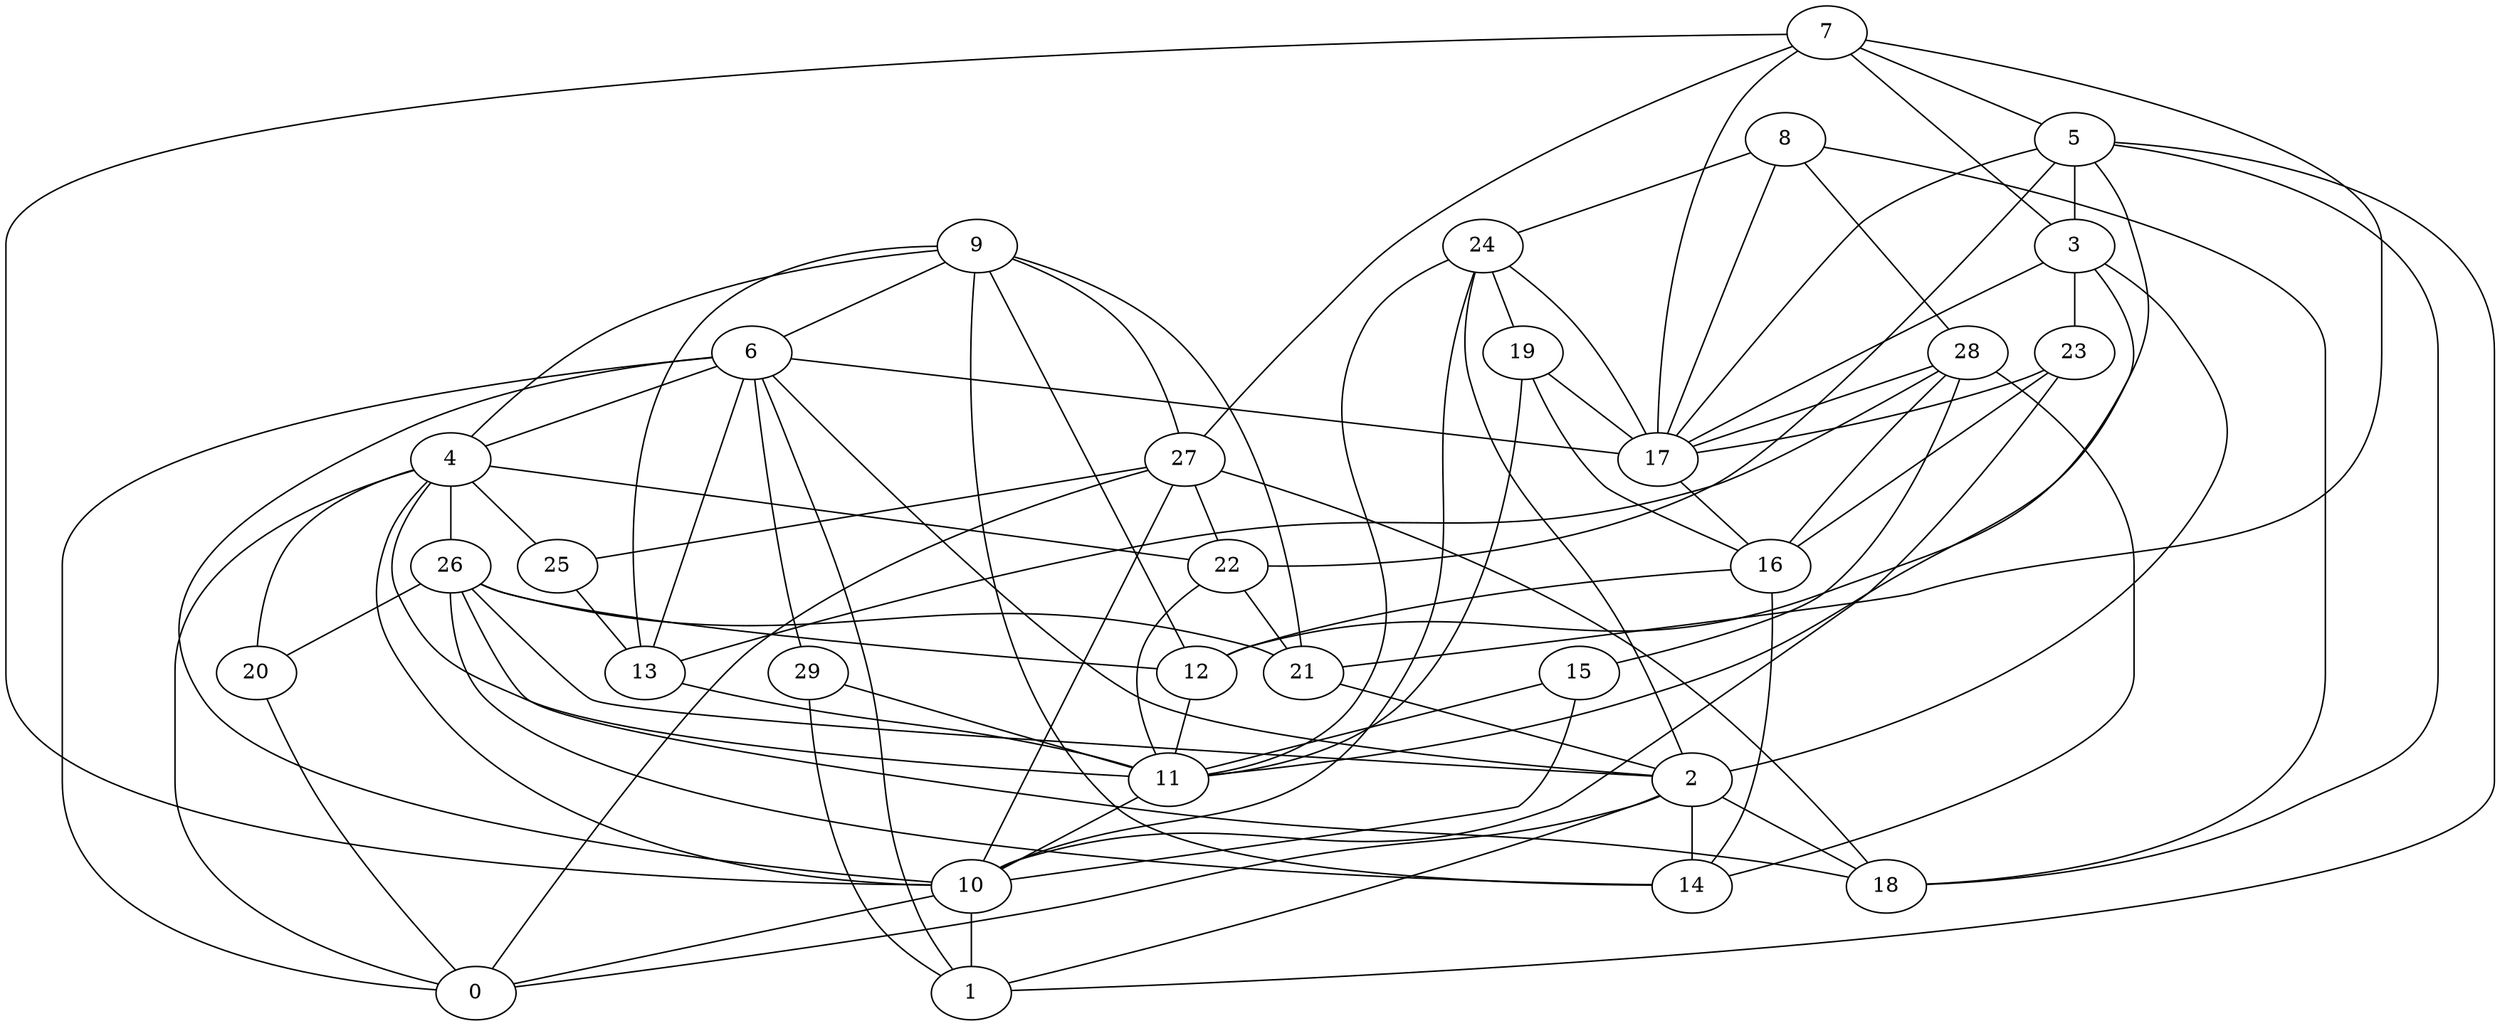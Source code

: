 digraph GG_graph {

subgraph G_graph {
edge [color = black]
"13" -> "11" [dir = none]
"15" -> "10" [dir = none]
"15" -> "11" [dir = none]
"29" -> "11" [dir = none]
"29" -> "1" [dir = none]
"27" -> "25" [dir = none]
"27" -> "18" [dir = none]
"27" -> "0" [dir = none]
"27" -> "10" [dir = none]
"27" -> "22" [dir = none]
"19" -> "11" [dir = none]
"19" -> "17" [dir = none]
"19" -> "16" [dir = none]
"11" -> "10" [dir = none]
"24" -> "19" [dir = none]
"24" -> "2" [dir = none]
"24" -> "10" [dir = none]
"24" -> "17" [dir = none]
"24" -> "11" [dir = none]
"9" -> "21" [dir = none]
"9" -> "13" [dir = none]
"9" -> "14" [dir = none]
"9" -> "27" [dir = none]
"9" -> "4" [dir = none]
"9" -> "12" [dir = none]
"9" -> "6" [dir = none]
"22" -> "11" [dir = none]
"22" -> "21" [dir = none]
"17" -> "16" [dir = none]
"28" -> "15" [dir = none]
"28" -> "17" [dir = none]
"28" -> "16" [dir = none]
"28" -> "13" [dir = none]
"28" -> "14" [dir = none]
"10" -> "0" [dir = none]
"10" -> "1" [dir = none]
"7" -> "10" [dir = none]
"7" -> "17" [dir = none]
"7" -> "27" [dir = none]
"7" -> "3" [dir = none]
"7" -> "5" [dir = none]
"7" -> "21" [dir = none]
"16" -> "12" [dir = none]
"16" -> "14" [dir = none]
"6" -> "4" [dir = none]
"6" -> "13" [dir = none]
"6" -> "29" [dir = none]
"6" -> "0" [dir = none]
"6" -> "10" [dir = none]
"6" -> "1" [dir = none]
"6" -> "17" [dir = none]
"6" -> "2" [dir = none]
"3" -> "23" [dir = none]
"3" -> "17" [dir = none]
"3" -> "2" [dir = none]
"3" -> "11" [dir = none]
"8" -> "24" [dir = none]
"8" -> "28" [dir = none]
"8" -> "17" [dir = none]
"8" -> "18" [dir = none]
"26" -> "21" [dir = none]
"26" -> "2" [dir = none]
"26" -> "14" [dir = none]
"26" -> "20" [dir = none]
"26" -> "12" [dir = none]
"26" -> "18" [dir = none]
"4" -> "26" [dir = none]
"4" -> "22" [dir = none]
"4" -> "25" [dir = none]
"4" -> "0" [dir = none]
"4" -> "10" [dir = none]
"4" -> "11" [dir = none]
"4" -> "20" [dir = none]
"2" -> "14" [dir = none]
"2" -> "1" [dir = none]
"2" -> "18" [dir = none]
"2" -> "0" [dir = none]
"25" -> "13" [dir = none]
"23" -> "17" [dir = none]
"23" -> "16" [dir = none]
"20" -> "0" [dir = none]
"5" -> "17" [dir = none]
"5" -> "22" [dir = none]
"5" -> "18" [dir = none]
"5" -> "3" [dir = none]
"5" -> "1" [dir = none]
"5" -> "12" [dir = none]
"12" -> "11" [dir = none]
"23" -> "10" [dir = none]
"21" -> "2" [dir = none]
}

}
